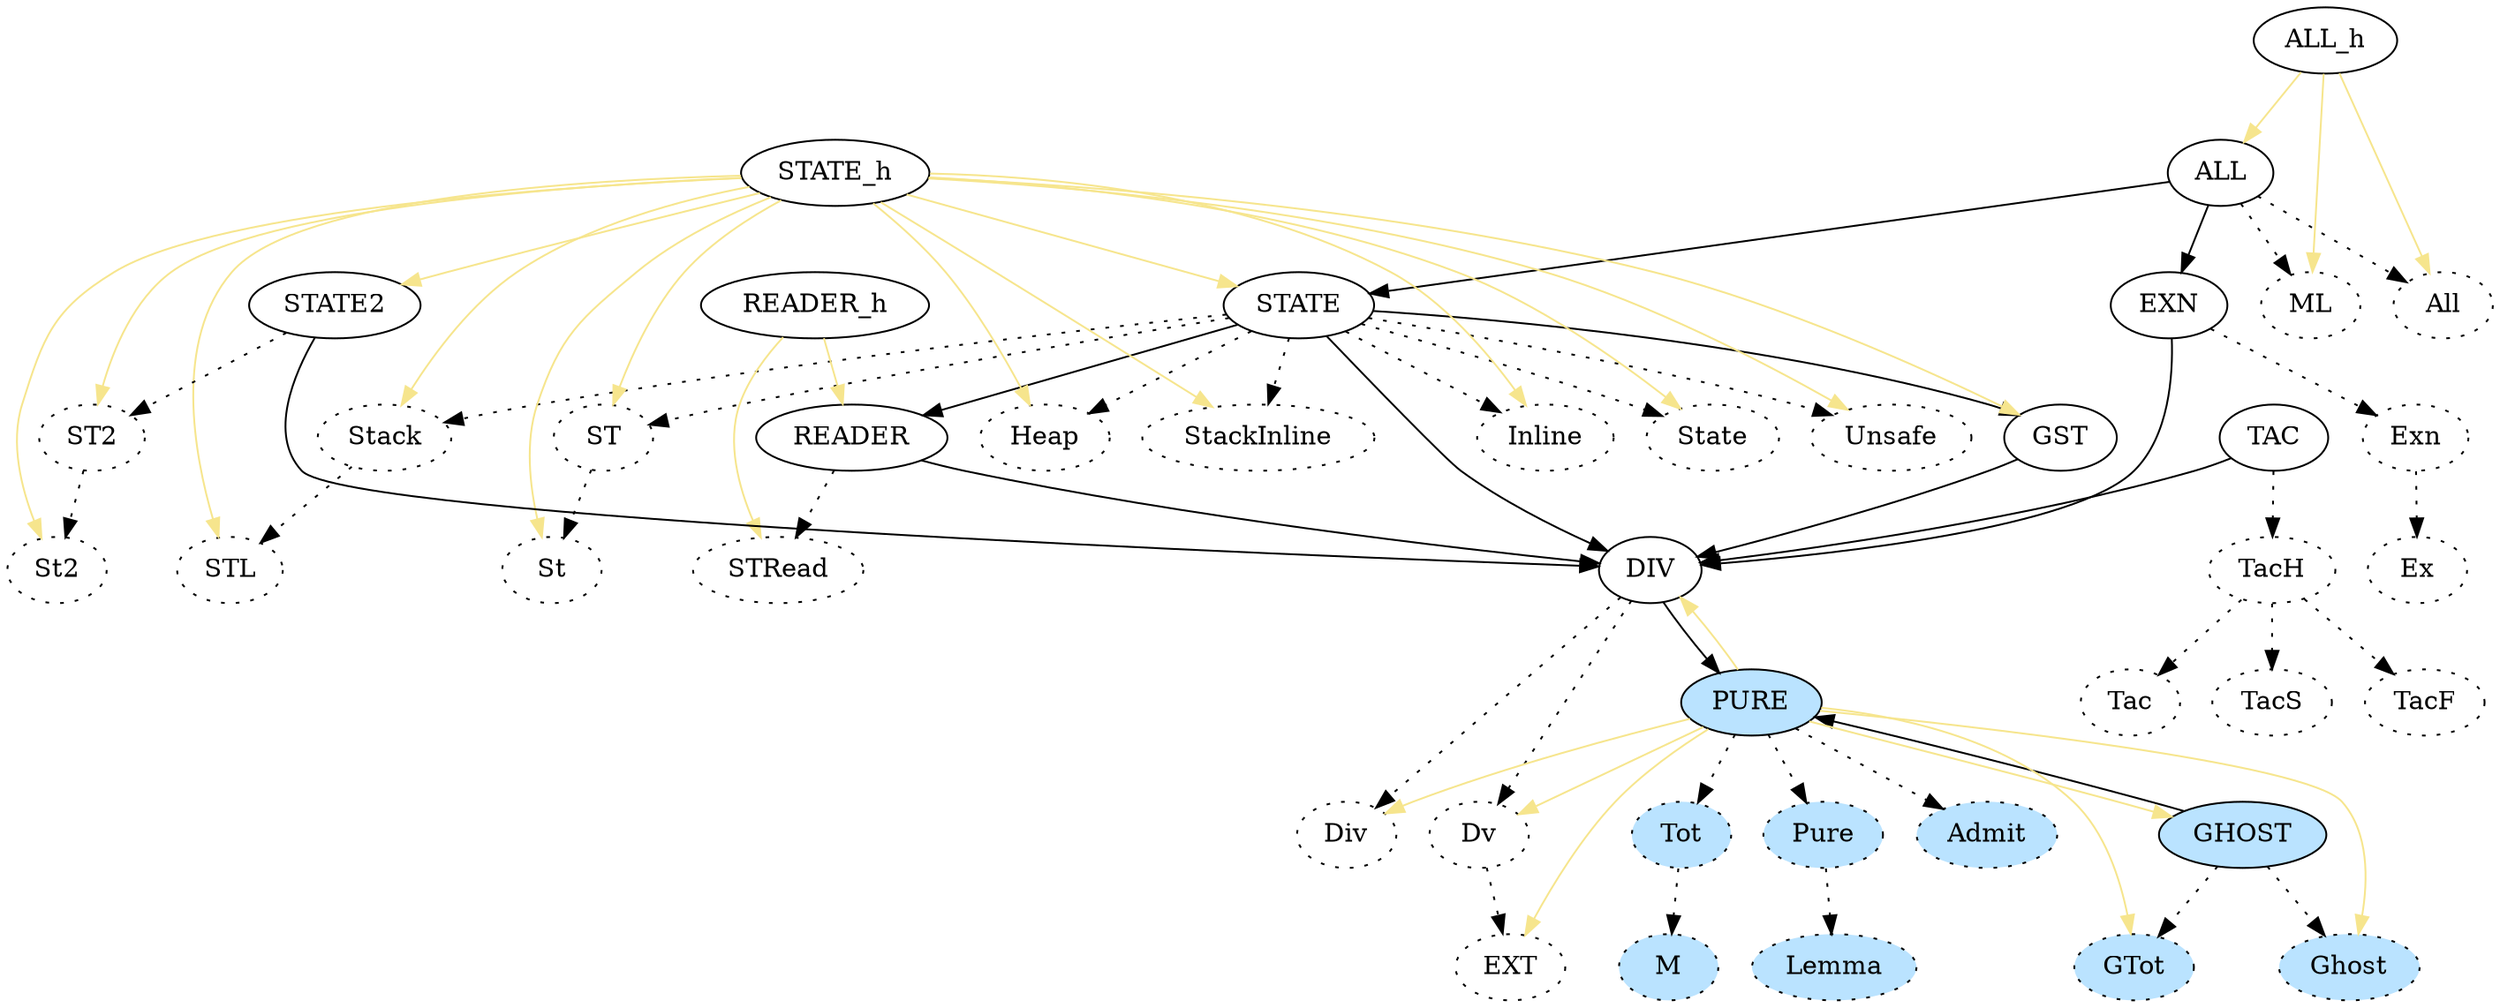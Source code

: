 digraph G {
ALL[tooltip="FStar.HyperStack.All.fst:23",URL="http://github.com/FStarLang/FStar/blob/master/ulib/FStar.HyperStack.All.fst#L23"];
GST[tooltip="FStar.ST.fst:26",URL="http://github.com/FStarLang/FStar/blob/master/ulib/FStar.ST.fst#L26"];
STATE[tooltip="reclaimable/FStar.ST.fst:29",URL="http://github.com/FStarLang/FStar/blob/master/ulib/reclaimable/FStar.ST.fst#L29"];
DIV[tooltip="FStar.Pervasives.fst:36",URL="http://github.com/FStarLang/FStar/blob/master/ulib/FStar.Pervasives.fst#L36"];
STATE_h[tooltip="FStar.Pervasives.fst:99",URL="http://github.com/FStarLang/FStar/blob/master/ulib/FStar.Pervasives.fst#L99"];
EXN[tooltip="FStar.Pervasives.fst:154",URL="http://github.com/FStarLang/FStar/blob/master/ulib/FStar.Pervasives.fst#L154"];
ALL_h[tooltip="FStar.Pervasives.fst:222",URL="http://github.com/FStarLang/FStar/blob/master/ulib/FStar.Pervasives.fst#L222"];
READER[tooltip="FStar.Reader.fst:82",URL="http://github.com/FStarLang/FStar/blob/master/ulib/FStar.Reader.fst#L82"];
READER_h[tooltip="FStar.Reader.fst:68",URL="http://github.com/FStarLang/FStar/blob/master/ulib/FStar.Reader.fst#L68"];
STATE2[tooltip="FStar.Relational.Comp.fst:24",URL="http://github.com/FStarLang/FStar/blob/master/ulib/FStar.Relational.Comp.fst#L24"];
TAC[tooltip="FStar.Tactics.Effect.fst:83",URL="http://github.com/FStarLang/FStar/blob/master/ulib/FStar.Tactics.Effect.fst#L83"];
GHOST[style="filled",fillcolor="#bae3ff",tooltip="prims.fst:243",URL="http://github.com/FStarLang/FStar/blob/master/ulib/prims.fst#L243"];
PURE[style="filled",fillcolor="#bae3ff",tooltip="prims.fst:218",URL="http://github.com/FStarLang/FStar/blob/master/ulib/prims.fst#L218"];
STRead[style="dotted",tooltip="FStar.Reader.fst:83",URL="http://github.com/FStarLang/FStar/blob/master/ulib/FStar.Reader.fst#L83"];
All[style="dotted",tooltip="FStar.All.fst:33",URL="http://github.com/FStarLang/FStar/blob/master/ulib/FStar.All.fst#L33"];
Unsafe[style="dotted",tooltip="FStar.HyperStack.ST.fsti:97",URL="http://github.com/FStarLang/FStar/blob/master/ulib/FStar.HyperStack.ST.fsti#L97"];
Stack[style="dotted",tooltip="FStar.HyperStack.ST.fsti:202",URL="http://github.com/FStarLang/FStar/blob/master/ulib/FStar.HyperStack.ST.fsti#L202"];
Heap[style="dotted",tooltip="FStar.HyperStack.ST.fsti:213",URL="http://github.com/FStarLang/FStar/blob/master/ulib/FStar.HyperStack.ST.fsti#L213"];
ST[style="dotted",tooltip="FStar.HyperStack.ST.fsti:226",URL="http://github.com/FStarLang/FStar/blob/master/ulib/FStar.HyperStack.ST.fsti#L226"];
St[style="dotted",tooltip="FStar.HyperStack.ST.fsti:229",URL="http://github.com/FStarLang/FStar/blob/master/ulib/FStar.HyperStack.ST.fsti#L229"];
StackInline[style="dotted",tooltip="FStar.HyperStack.ST.fsti:246",URL="http://github.com/FStarLang/FStar/blob/master/ulib/FStar.HyperStack.ST.fsti#L246"];
Inline[style="dotted",tooltip="FStar.HyperStack.ST.fsti:264",URL="http://github.com/FStarLang/FStar/blob/master/ulib/FStar.HyperStack.ST.fsti#L264"];
STL[style="dotted",tooltip="FStar.HyperStack.ST.fsti:272",URL="http://github.com/FStarLang/FStar/blob/master/ulib/FStar.HyperStack.ST.fsti#L272"];
Div[style="dotted",tooltip="FStar.Pervasives.fst:38",URL="http://github.com/FStarLang/FStar/blob/master/ulib/FStar.Pervasives.fst#L38"];
Dv[style="dotted",tooltip="FStar.Pervasives.fst:41",URL="http://github.com/FStarLang/FStar/blob/master/ulib/FStar.Pervasives.fst#L41"];
EXT[style="dotted",tooltip="FStar.Pervasives.fst:47",URL="http://github.com/FStarLang/FStar/blob/master/ulib/FStar.Pervasives.fst#L47"];
Exn[style="dotted",tooltip="FStar.Pervasives.fst:168",URL="http://github.com/FStarLang/FStar/blob/master/ulib/FStar.Pervasives.fst#L168"];
Ex[style="dotted",tooltip="FStar.Pervasives.fst:173",URL="http://github.com/FStarLang/FStar/blob/master/ulib/FStar.Pervasives.fst#L173"];
ML[style="dotted",tooltip="FStar.All.fst:37",URL="http://github.com/FStarLang/FStar/blob/master/ulib/FStar.All.fst#L37"];
ST2[style="dotted",tooltip="FStar.Relational.Comp.fst:29",URL="http://github.com/FStarLang/FStar/blob/master/ulib/FStar.Relational.Comp.fst#L29"];
St2[style="dotted",tooltip="FStar.Relational.Comp.fst:32",URL="http://github.com/FStarLang/FStar/blob/master/ulib/FStar.Relational.Comp.fst#L32"];
State[style="dotted",tooltip="FStar.ST.fst:69",URL="http://github.com/FStarLang/FStar/blob/master/ulib/FStar.ST.fst#L69"];
TacH[style="dotted",tooltip="FStar.Tactics.Effect.fst:93",URL="http://github.com/FStarLang/FStar/blob/master/ulib/FStar.Tactics.Effect.fst#L93"];
Tac[style="dotted",tooltip="FStar.Tactics.Effect.fst:97",URL="http://github.com/FStarLang/FStar/blob/master/ulib/FStar.Tactics.Effect.fst#L97"];
TacS[style="dotted",tooltip="FStar.Tactics.Effect.fst:100",URL="http://github.com/FStarLang/FStar/blob/master/ulib/FStar.Tactics.Effect.fst#L100"];
TacF[style="dotted",tooltip="FStar.Tactics.Effect.fst:103",URL="http://github.com/FStarLang/FStar/blob/master/ulib/FStar.Tactics.Effect.fst#L103"];
Pure[style="dotted,filled",fillcolor="#bae3ff",tooltip="prims.fst:236",URL="http://github.com/FStarLang/FStar/blob/master/ulib/prims.fst#L236"];
Admit[style="dotted,filled",fillcolor="#bae3ff",tooltip="prims.fst:238",URL="http://github.com/FStarLang/FStar/blob/master/ulib/prims.fst#L238"];
Tot[style="dotted,filled",fillcolor="#bae3ff",tooltip="prims.fst:242",URL="http://github.com/FStarLang/FStar/blob/master/ulib/prims.fst#L242"];
GTot[style="dotted,filled",fillcolor="#bae3ff",tooltip="prims.fst:254",URL="http://github.com/FStarLang/FStar/blob/master/ulib/prims.fst#L254"];
Ghost[style="dotted,filled",fillcolor="#bae3ff",tooltip="prims.fst:255",URL="http://github.com/FStarLang/FStar/blob/master/ulib/prims.fst#L255"];
Lemma[style="dotted,filled",fillcolor="#bae3ff",tooltip="prims.fst:392",URL="http://github.com/FStarLang/FStar/blob/master/ulib/prims.fst#L392"];
M[style="dotted,filled",fillcolor="#bae3ff",tooltip="prims.fst:398",URL="http://github.com/FStarLang/FStar/blob/master/ulib/prims.fst#L398"];
STATE->GST[tooltip="FStar.ST.fst:68",URL="http://github.com/FStarLang/FStar/blob/master/ulib/FStar.ST.fst#L68"];
ALL->STATE[tooltip="FStar.HyperStack.All.fst:26",URL="http://github.com/FStarLang/FStar/blob/master/ulib/FStar.HyperStack.All.fst#L26"];
GST->DIV[tooltip="FStar.ST.fst:34",URL="http://github.com/FStarLang/FStar/blob/master/ulib/FStar.ST.fst#L34"];
STATE->DIV[tooltip="reclaimable/FStar.ST.fst:31",URL="http://github.com/FStarLang/FStar/blob/master/ulib/reclaimable/FStar.ST.fst#L31"];
EXN->DIV[tooltip="FStar.Pervasives.fst:172",URL="http://github.com/FStarLang/FStar/blob/master/ulib/FStar.Pervasives.fst#L172"];
READER->DIV[tooltip="FStar.Reader.fst:95",URL="http://github.com/FStarLang/FStar/blob/master/ulib/FStar.Reader.fst#L95"];
STATE2->DIV[tooltip="FStar.Relational.Comp.fst:33",URL="http://github.com/FStarLang/FStar/blob/master/ulib/FStar.Relational.Comp.fst#L33"];
TAC->DIV[tooltip="FStar.Tactics.Effect.fst:109",URL="http://github.com/FStarLang/FStar/blob/master/ulib/FStar.Tactics.Effect.fst#L109"];
ALL->EXN[tooltip="FStar.HyperStack.All.fst:29",URL="http://github.com/FStarLang/FStar/blob/master/ulib/FStar.HyperStack.All.fst#L29"];
STATE->READER[tooltip="FStar.Reader.fst:93",URL="http://github.com/FStarLang/FStar/blob/master/ulib/FStar.Reader.fst#L93"];
DIV->PURE[tooltip="FStar.Pervasives.fst:37",URL="http://github.com/FStarLang/FStar/blob/master/ulib/FStar.Pervasives.fst#L37"];
GHOST->PURE[tooltip="prims.fst:250",URL="http://github.com/FStarLang/FStar/blob/master/ulib/prims.fst#L250"];
READER->STRead[style="dotted"];
ALL->All[style="dotted"];
STATE->Unsafe[style="dotted"];
STATE->Stack[style="dotted"];
STATE->Heap[style="dotted"];
STATE->ST[style="dotted"];
ST->St[style="dotted"];
STATE->StackInline[style="dotted"];
STATE->Inline[style="dotted"];
Stack->STL[style="dotted"];
DIV->Div[style="dotted"];
DIV->Dv[style="dotted"];
Dv->EXT[style="dotted"];
EXN->Exn[style="dotted"];
Exn->Ex[style="dotted"];
ALL->ML[style="dotted"];
STATE2->ST2[style="dotted"];
ST2->St2[style="dotted"];
STATE->State[style="dotted"];
TAC->TacH[style="dotted"];
TacH->Tac[style="dotted"];
TacH->TacS[style="dotted"];
TacH->TacF[style="dotted"];
PURE->Pure[style="dotted"];
PURE->Admit[style="dotted"];
PURE->Tot[style="dotted"];
GHOST->GTot[style="dotted"];
GHOST->Ghost[style="dotted"];
Pure->Lemma[style="dotted"];
Tot->M[style="dotted"];
ALL_h->ALL[color="#f6e58d"];
STATE_h->GST[color="#f6e58d"];
STATE_h->STATE[color="#f6e58d"];
PURE->DIV[color="#f6e58d"];
READER_h->READER[color="#f6e58d"];
STATE_h->STATE2[color="#f6e58d"];
PURE->GHOST[color="#f6e58d"];
READER_h->STRead[color="#f6e58d"];
ALL_h->All[color="#f6e58d"];
STATE_h->Unsafe[color="#f6e58d"];
STATE_h->Stack[color="#f6e58d"];
STATE_h->Heap[color="#f6e58d"];
STATE_h->ST[color="#f6e58d"];
STATE_h->St[color="#f6e58d"];
STATE_h->StackInline[color="#f6e58d"];
STATE_h->Inline[color="#f6e58d"];
STATE_h->STL[color="#f6e58d"];
PURE->Div[color="#f6e58d"];
PURE->Dv[color="#f6e58d"];
PURE->EXT[color="#f6e58d"];
ALL_h->ML[color="#f6e58d"];
STATE_h->ST2[color="#f6e58d"];
STATE_h->St2[color="#f6e58d"];
STATE_h->State[color="#f6e58d"];
PURE->GTot[color="#f6e58d"];
PURE->Ghost[color="#f6e58d"];

}
